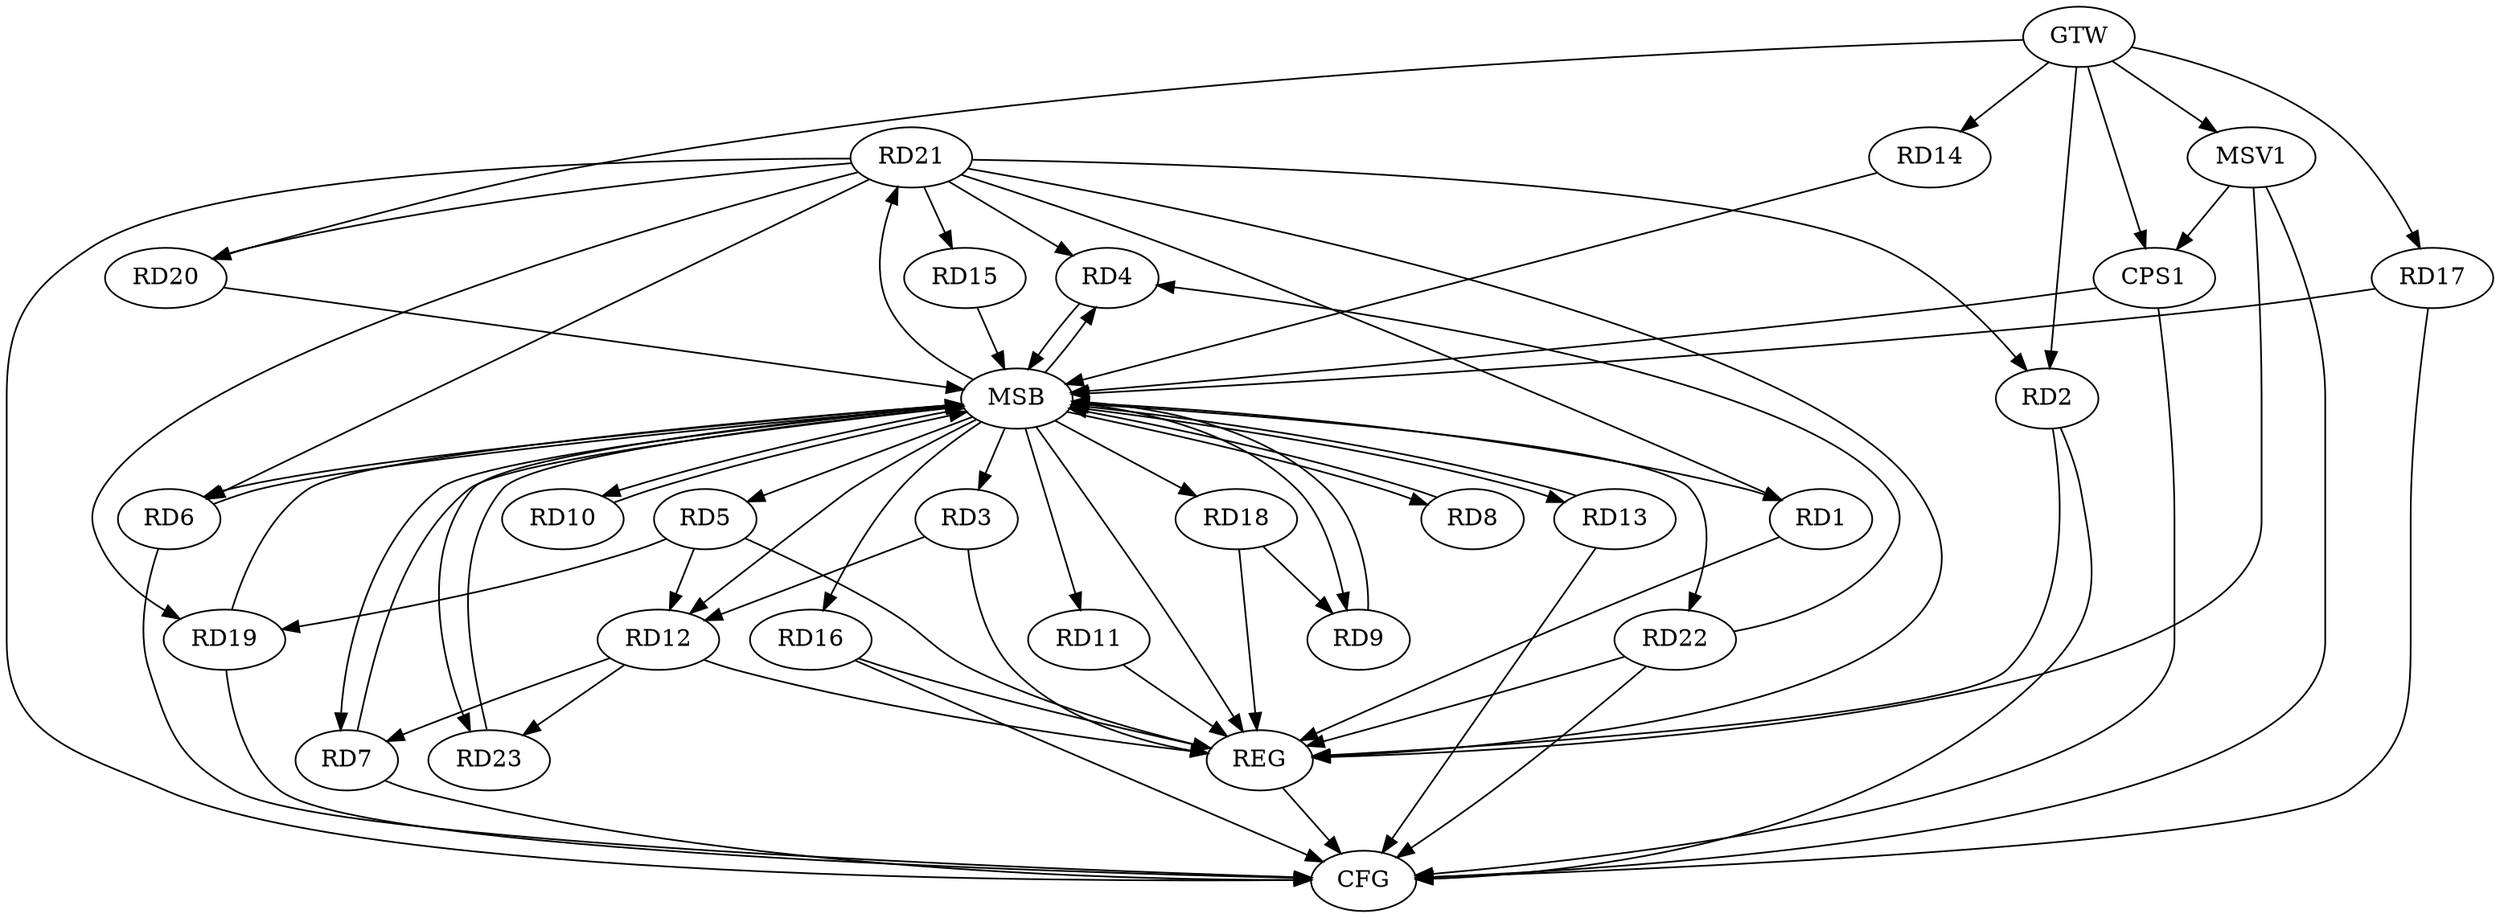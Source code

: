 strict digraph G {
  RD1 [ label="RD1" ];
  RD2 [ label="RD2" ];
  RD3 [ label="RD3" ];
  RD4 [ label="RD4" ];
  RD5 [ label="RD5" ];
  RD6 [ label="RD6" ];
  RD7 [ label="RD7" ];
  RD8 [ label="RD8" ];
  RD9 [ label="RD9" ];
  RD10 [ label="RD10" ];
  RD11 [ label="RD11" ];
  RD12 [ label="RD12" ];
  RD13 [ label="RD13" ];
  RD14 [ label="RD14" ];
  RD15 [ label="RD15" ];
  RD16 [ label="RD16" ];
  RD17 [ label="RD17" ];
  RD18 [ label="RD18" ];
  RD19 [ label="RD19" ];
  RD20 [ label="RD20" ];
  RD21 [ label="RD21" ];
  RD22 [ label="RD22" ];
  RD23 [ label="RD23" ];
  CPS1 [ label="CPS1" ];
  GTW [ label="GTW" ];
  REG [ label="REG" ];
  MSB [ label="MSB" ];
  CFG [ label="CFG" ];
  MSV1 [ label="MSV1" ];
  RD3 -> RD12;
  RD21 -> RD4;
  RD22 -> RD4;
  RD5 -> RD12;
  RD5 -> RD19;
  RD21 -> RD6;
  RD12 -> RD7;
  RD18 -> RD9;
  RD12 -> RD23;
  RD21 -> RD15;
  RD21 -> RD19;
  GTW -> RD2;
  GTW -> RD14;
  GTW -> RD17;
  GTW -> RD20;
  GTW -> CPS1;
  RD1 -> REG;
  RD2 -> REG;
  RD3 -> REG;
  RD5 -> REG;
  RD11 -> REG;
  RD12 -> REG;
  RD16 -> REG;
  RD18 -> REG;
  RD21 -> REG;
  RD22 -> REG;
  RD4 -> MSB;
  MSB -> RD5;
  MSB -> RD6;
  MSB -> RD21;
  MSB -> RD22;
  MSB -> REG;
  RD6 -> MSB;
  RD7 -> MSB;
  MSB -> RD9;
  RD8 -> MSB;
  RD9 -> MSB;
  RD10 -> MSB;
  MSB -> RD1;
  RD13 -> MSB;
  MSB -> RD7;
  MSB -> RD11;
  MSB -> RD16;
  MSB -> RD23;
  RD14 -> MSB;
  MSB -> RD3;
  MSB -> RD4;
  MSB -> RD8;
  MSB -> RD18;
  RD15 -> MSB;
  MSB -> RD13;
  RD17 -> MSB;
  MSB -> RD12;
  RD19 -> MSB;
  RD20 -> MSB;
  RD23 -> MSB;
  MSB -> RD10;
  CPS1 -> MSB;
  CPS1 -> CFG;
  RD19 -> CFG;
  RD6 -> CFG;
  RD7 -> CFG;
  RD13 -> CFG;
  RD16 -> CFG;
  RD2 -> CFG;
  RD22 -> CFG;
  RD17 -> CFG;
  REG -> CFG;
  RD21 -> CFG;
  RD21 -> RD2;
  RD21 -> RD20;
  RD21 -> RD1;
  MSV1 -> CPS1;
  GTW -> MSV1;
  MSV1 -> REG;
  MSV1 -> CFG;
}
